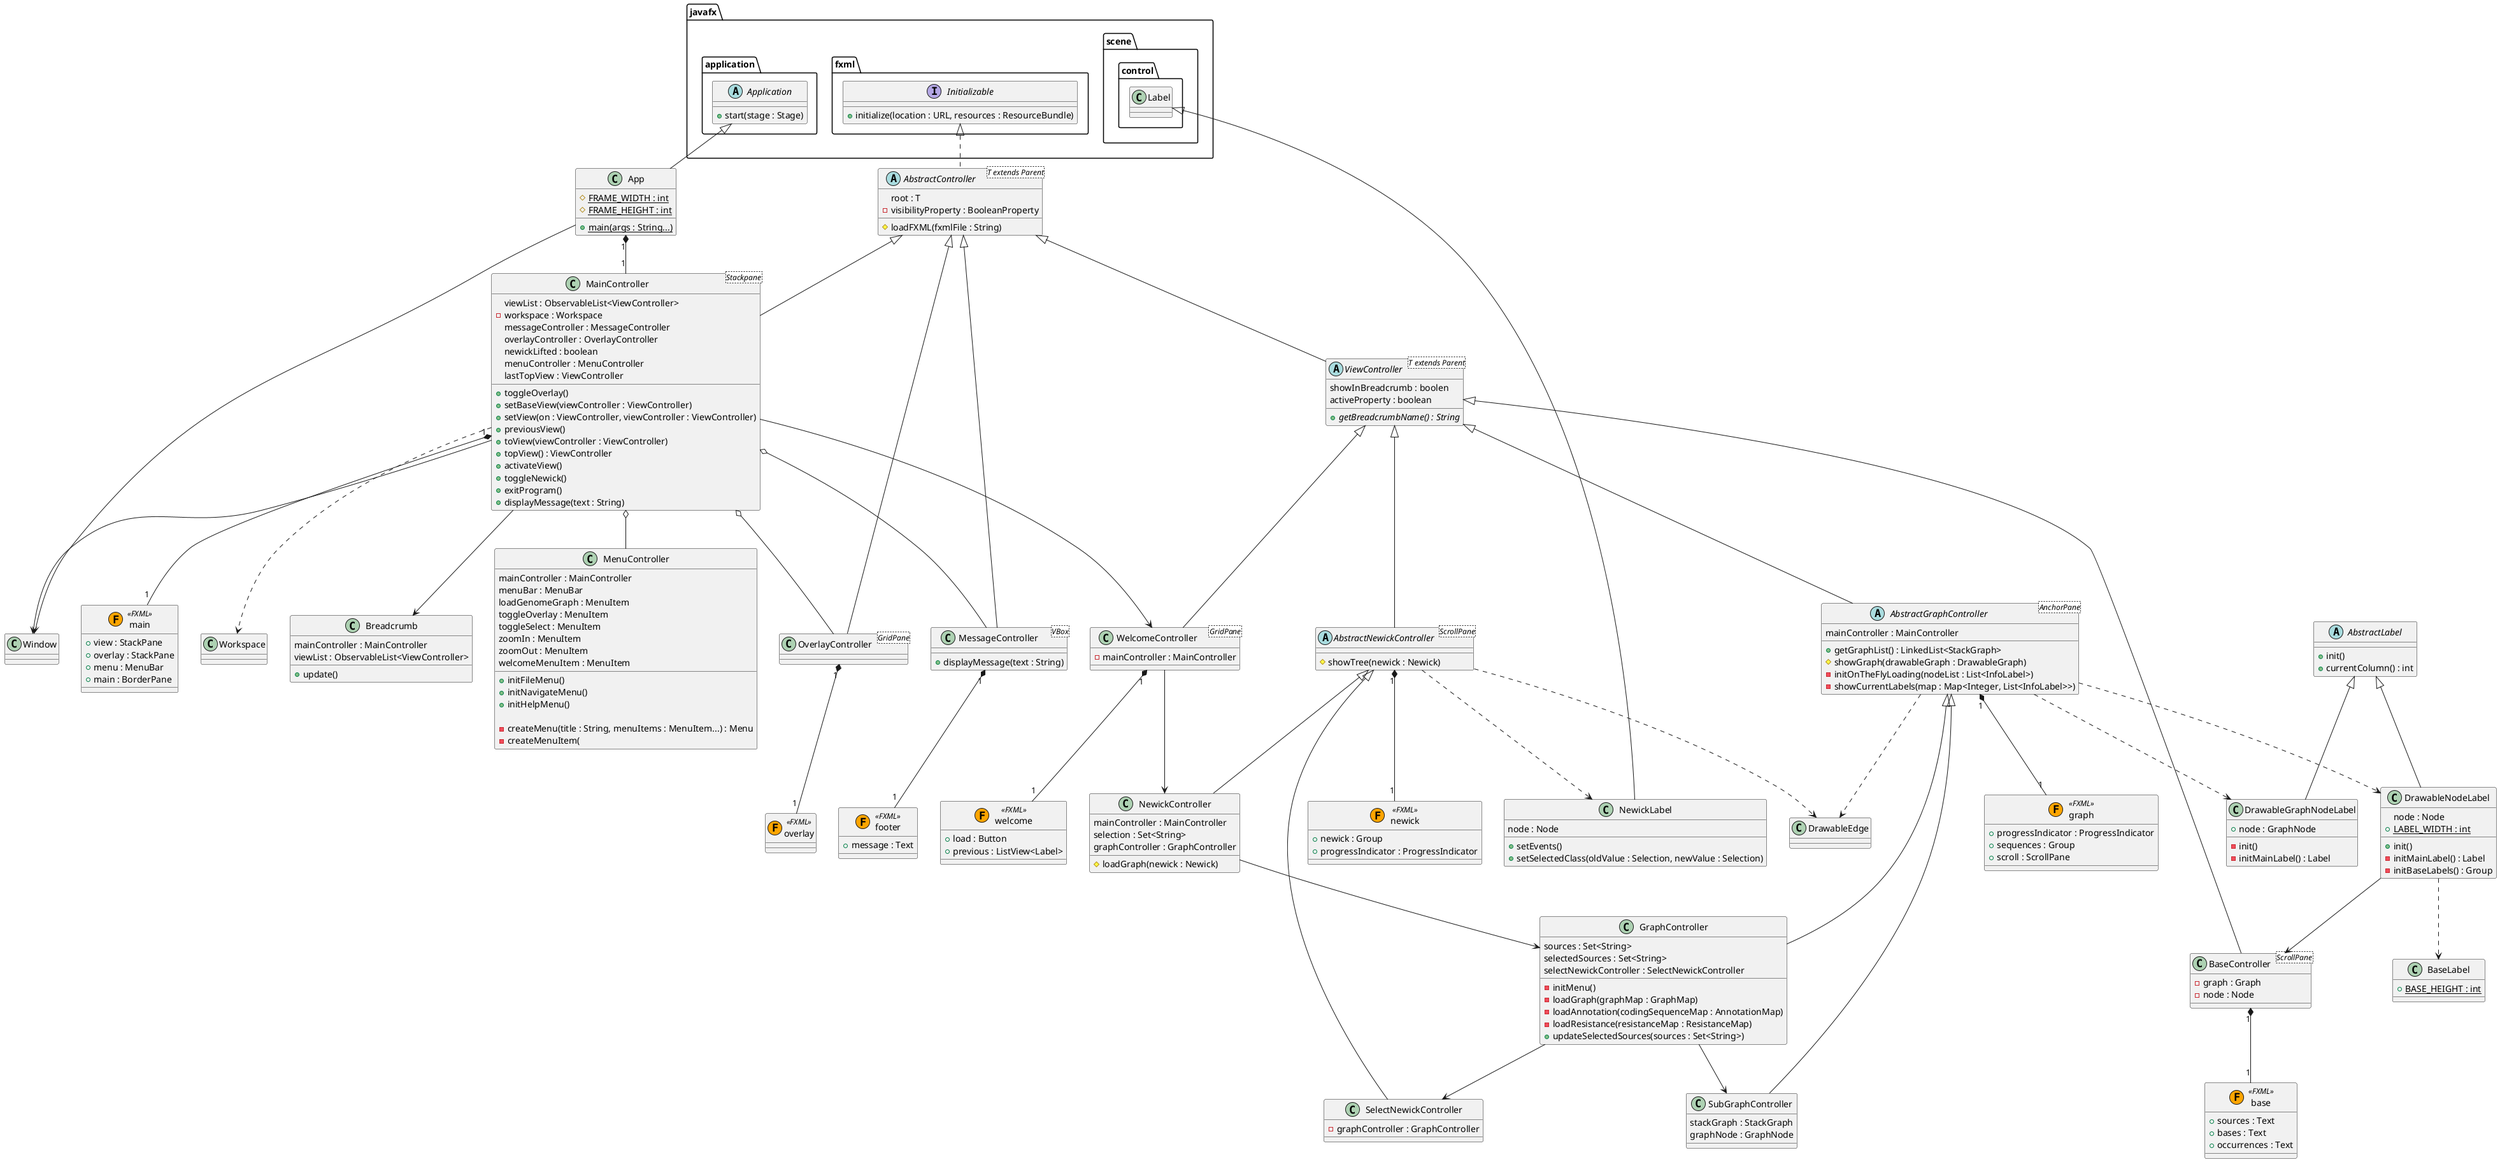 @startuml
class App extends javafx.application.Application {
    {static} # FRAME_WIDTH : int
    {static} # FRAME_HEIGHT : int

    {static} +main(args : String...)
}

class Window

class Breadcrumb {
    mainController : MainController
    viewList : ObservableList<ViewController>

    +update()
}

class DrawableEdge
class BaseLabel {
    {static}+BASE_HEIGHT : int
}
abstract class AbstractLabel {
    +init()
    +currentColumn() : int
}
class DrawableNodeLabel extends AbstractLabel {
    node : Node
    {static}+LABEL_WIDTH : int

    +init()
    -initMainLabel() : Label
    -initBaseLabels() : Group
}
class DrawableGraphNodeLabel extends AbstractLabel {
    +node : GraphNode
    -init()
    -initMainLabel() : Label
}
class NewickLabel extends javafx.scene.control.Label {
    node : Node

    +setEvents()
    +setSelectedClass(oldValue : Selection, newValue : Selection)
}

abstract class AbstractController<T extends Parent> implements javafx.fxml.Initializable {
    root : T
    -visibilityProperty : BooleanProperty
    #loadFXML(fxmlFile : String)
}
abstract class ViewController<T extends Parent> extends AbstractController {
    showInBreadcrumb : boolen
    activeProperty : boolean
    +{abstract}getBreadcrumbName() : String
}
abstract class AbstractGraphController<AnchorPane> extends ViewController {
    mainController : MainController

    +getGraphList() : LinkedList<StackGraph>
    #showGraph(drawableGraph : DrawableGraph)
    -initOnTheFlyLoading(nodeList : List<InfoLabel>)
    -showCurrentLabels(map : Map<Integer, List<InfoLabel>>)
}
class GraphController extends AbstractGraphController {
    sources : Set<String>
    selectedSources : Set<String>
    selectNewickController : SelectNewickController

    -initMenu()
    -loadGraph(graphMap : GraphMap)
    -loadAnnotation(codingSequenceMap : AnnotationMap)
    -loadResistance(resistanceMap : ResistanceMap)
    +updateSelectedSources(sources : Set<String>)

}
class MainController<Stackpane> extends AbstractController {
    viewList : ObservableList<ViewController>
    -workspace : Workspace
    messageController : MessageController
    overlayController : OverlayController
    newickLifted : boolean
    menuController : MenuController
    lastTopView : ViewController

    +toggleOverlay()
    +setBaseView(viewController : ViewController)
    +setView(on : ViewController, viewController : ViewController)
    +previousView()
    +toView(viewController : ViewController)
    +topView() : ViewController
    +activateView()
    +toggleNewick()
    +exitProgram()
    +displayMessage(text : String)
}
class BaseController<ScrollPane> extends ViewController {
    -graph : Graph
    -node : Node
}
class MessageController<VBox> extends AbstractController {
    +displayMessage(text : String)
}
class MenuController {
    mainController : MainController
    menuBar : MenuBar
    loadGenomeGraph : MenuItem
    toggleOverlay : MenuItem
    toggleSelect : MenuItem
    zoomIn : MenuItem
    zoomOut : MenuItem
    welcomeMenuItem : MenuItem

    +initFileMenu()
    +initNavigateMenu()
    +initHelpMenu()

    -createMenu(title : String, menuItems : MenuItem...) : Menu
    -createMenuItem(
}
abstract class AbstractNewickController<ScrollPane> extends ViewController {
    #showTree(newick : Newick)
}
class NewickController extends AbstractNewickController {
    mainController : MainController
    selection : Set<String>
    graphController : GraphController

    #loadGraph(newick : Newick)
}
class WelcomeController<GridPane> extends ViewController {
    -mainController : MainController
}
class OverlayController<GridPane> extends AbstractController
class SelectNewickController extends AbstractNewickController {
    -graphController : GraphController
}
class SubGraphController extends AbstractGraphController {
    stackGraph : StackGraph
    graphNode : GraphNode
}

'FXML
class base << (F,orange) FXML >> {
    + sources : Text
    + bases : Text
    + occurrences : Text
}
class graph << (F,orange) FXML >> {
    + progressIndicator : ProgressIndicator
    + sequences : Group
    + scroll : ScrollPane
}
class main << (F,orange) FXML >> {
    + view : StackPane
    + overlay : StackPane
    + menu : MenuBar
    + main : BorderPane
}
class newick << (F,orange) FXML >> {
    + newick : Group
    + progressIndicator : ProgressIndicator
}
class footer << (F,orange) FXML >> {
    + message : Text
}
class welcome << (F,orange) FXML >> {
    + load : Button
    + previous : ListView<Label>
}
class overlay << (F,orange) FXML >>

'Relations
BaseController "1" *-- "1" base
AbstractGraphController "1" *-- "1" graph
MainController "1" *-- "1" main
AbstractNewickController "1" *-- "1" newick
MessageController "1" *-- "1" footer
WelcomeController "1" *-- "1" welcome
OverlayController "1" *-- "1" overlay

App --> Window
App "1" *-- "1" MainController
MainController --> Window
MainController --> Breadcrumb
MainController o-- MenuController
MainController o-- MessageController
MainController o-- OverlayController
MainController --> WelcomeController

AbstractNewickController ..> DrawableEdge
AbstractNewickController ..> NewickLabel

AbstractGraphController ..> DrawableNodeLabel
AbstractGraphController ..> DrawableGraphNodeLabel
AbstractGraphController ..> DrawableEdge

DrawableNodeLabel ..> BaseLabel
DrawableNodeLabel --> BaseController

NewickController --> GraphController

MainController ..> Workspace

WelcomeController --> NewickController

GraphController --> SelectNewickController
GraphController --> SubGraphController

'External classes

abstract class javafx.application.Application {
    +start(stage : Stage)
}

interface javafx.fxml.Initializable {
    +initialize(location : URL, resources : ResourceBundle)
}
@enduml
